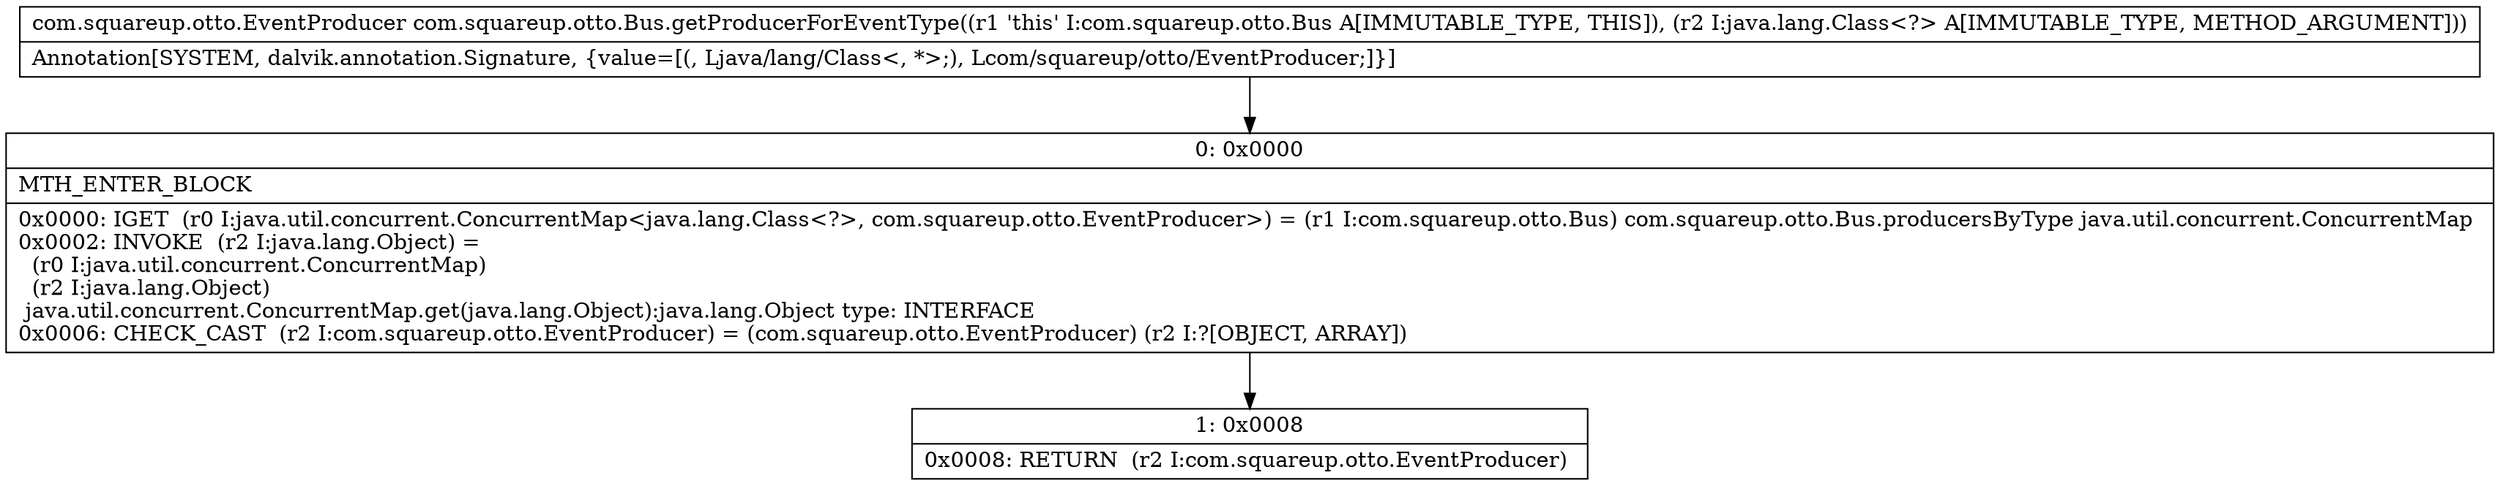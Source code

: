 digraph "CFG forcom.squareup.otto.Bus.getProducerForEventType(Ljava\/lang\/Class;)Lcom\/squareup\/otto\/EventProducer;" {
Node_0 [shape=record,label="{0\:\ 0x0000|MTH_ENTER_BLOCK\l|0x0000: IGET  (r0 I:java.util.concurrent.ConcurrentMap\<java.lang.Class\<?\>, com.squareup.otto.EventProducer\>) = (r1 I:com.squareup.otto.Bus) com.squareup.otto.Bus.producersByType java.util.concurrent.ConcurrentMap \l0x0002: INVOKE  (r2 I:java.lang.Object) = \l  (r0 I:java.util.concurrent.ConcurrentMap)\l  (r2 I:java.lang.Object)\l java.util.concurrent.ConcurrentMap.get(java.lang.Object):java.lang.Object type: INTERFACE \l0x0006: CHECK_CAST  (r2 I:com.squareup.otto.EventProducer) = (com.squareup.otto.EventProducer) (r2 I:?[OBJECT, ARRAY]) \l}"];
Node_1 [shape=record,label="{1\:\ 0x0008|0x0008: RETURN  (r2 I:com.squareup.otto.EventProducer) \l}"];
MethodNode[shape=record,label="{com.squareup.otto.EventProducer com.squareup.otto.Bus.getProducerForEventType((r1 'this' I:com.squareup.otto.Bus A[IMMUTABLE_TYPE, THIS]), (r2 I:java.lang.Class\<?\> A[IMMUTABLE_TYPE, METHOD_ARGUMENT]))  | Annotation[SYSTEM, dalvik.annotation.Signature, \{value=[(, Ljava\/lang\/Class\<, *\>;), Lcom\/squareup\/otto\/EventProducer;]\}]\l}"];
MethodNode -> Node_0;
Node_0 -> Node_1;
}


